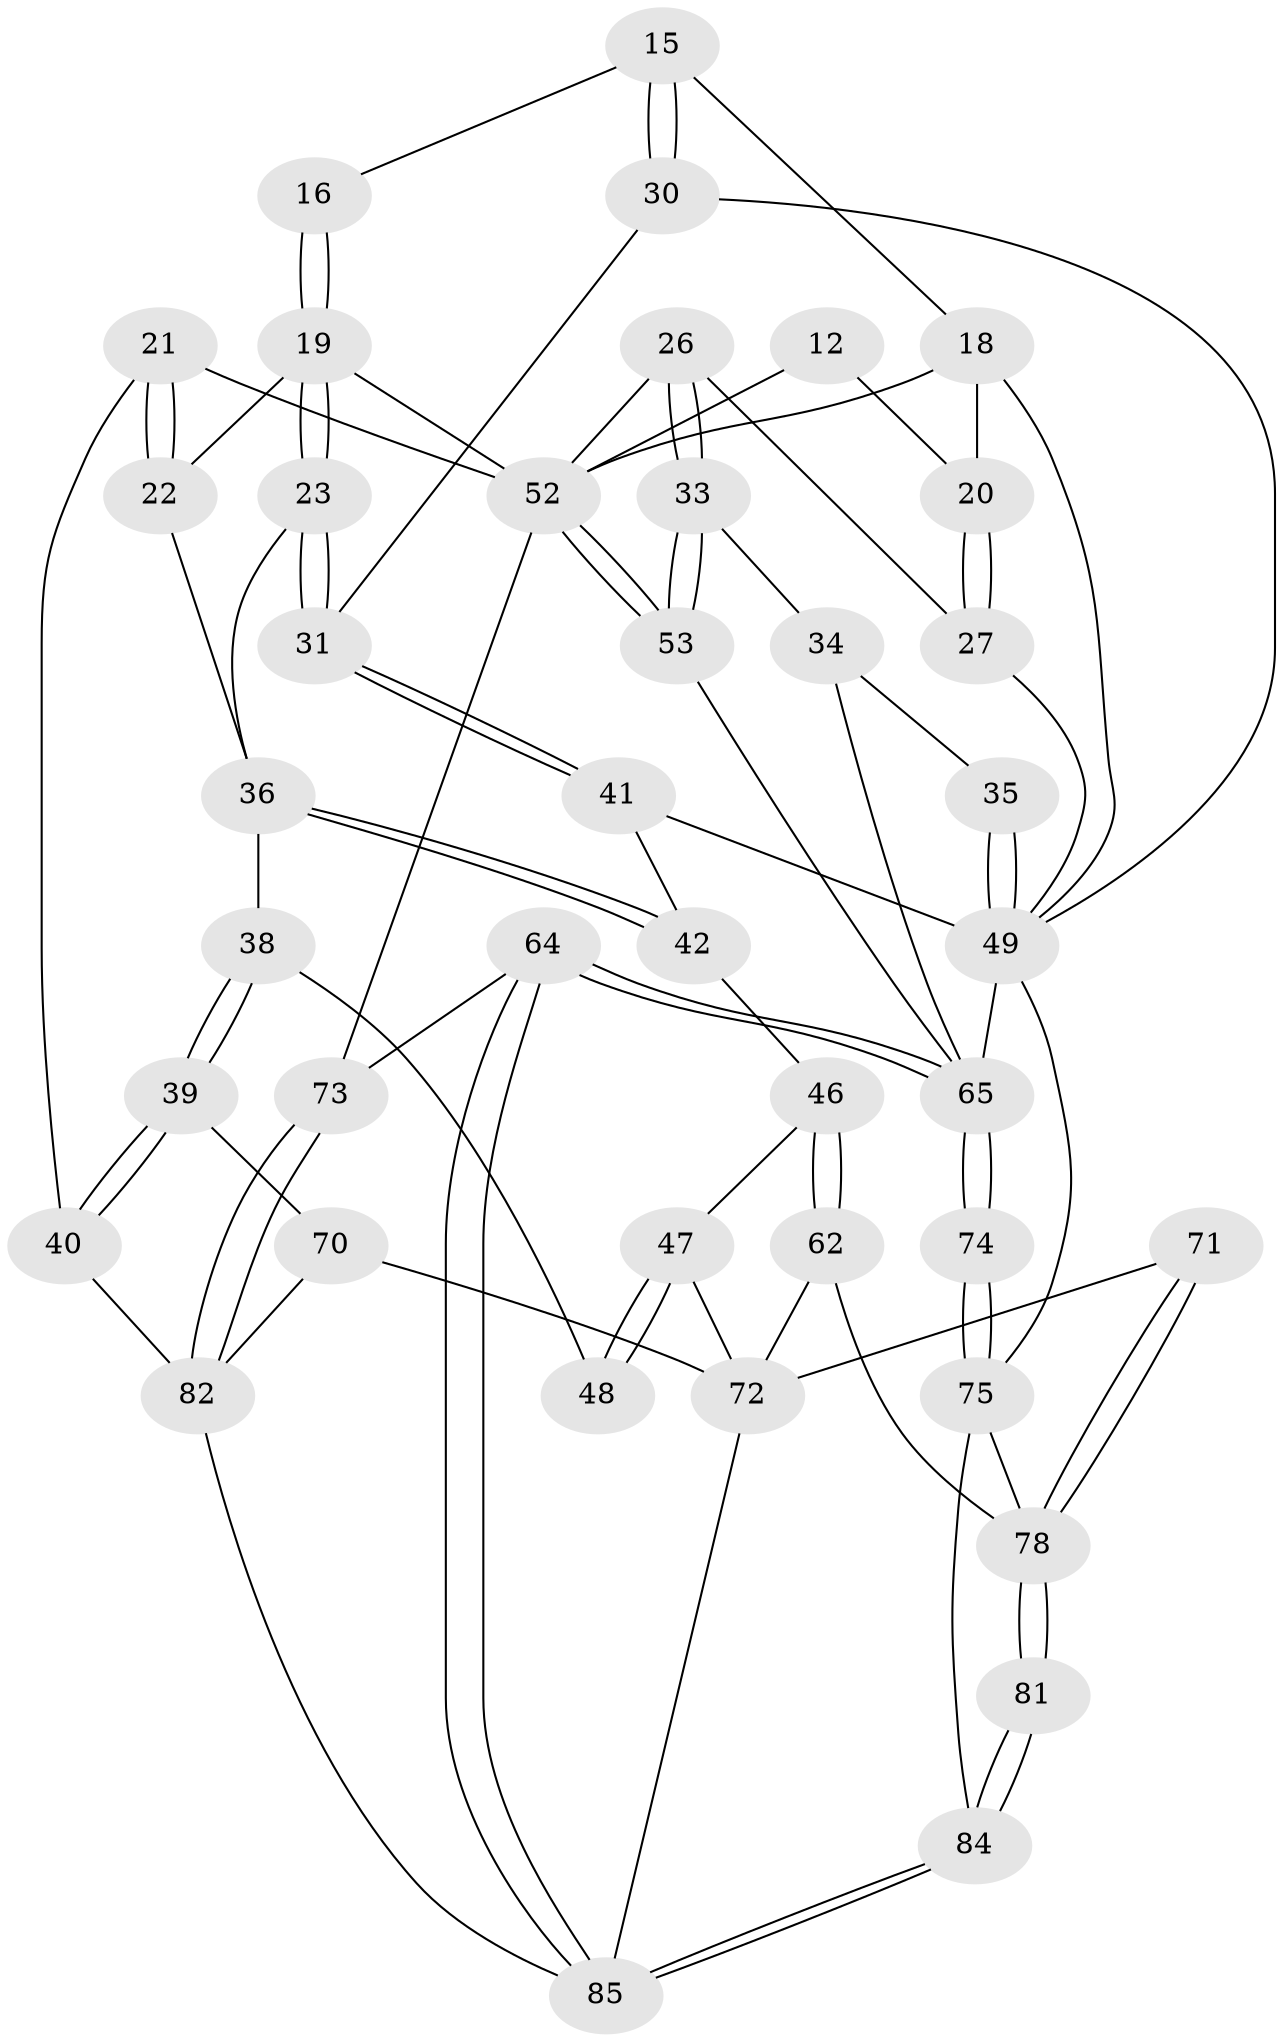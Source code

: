 // original degree distribution, {3: 0.023529411764705882, 4: 0.25882352941176473, 6: 0.2235294117647059, 5: 0.49411764705882355}
// Generated by graph-tools (version 1.1) at 2025/00/03/09/25 05:00:56]
// undirected, 42 vertices, 94 edges
graph export_dot {
graph [start="1"]
  node [color=gray90,style=filled];
  12 [pos="+1+0.09527445524849182",super="+11+9"];
  15 [pos="+0.4388509395812793+0.32062548917816547"];
  16 [pos="+0.35899738993504055+0.3288930969312038"];
  18 [pos="+0.6509526566961156+0.2694055706799613",super="+14"];
  19 [pos="+0.2612769613154222+0.37141208121995695",super="+7+6+8"];
  20 [pos="+0.7965634853729506+0.26042079300045967",super="+17"];
  21 [pos="+0+0.3390173746136165"];
  22 [pos="+0.03397532993352054+0.32212009638210254"];
  23 [pos="+0.24276890716563446+0.39283790559014375"];
  26 [pos="+0.9779882369717929+0.3904411698971156"];
  27 [pos="+0.8501174277845309+0.31529153497341794"];
  30 [pos="+0.4526458203667555+0.4456965281158657"];
  31 [pos="+0.38279060374671287+0.4889883977205302"];
  33 [pos="+0.8376906099142113+0.5603727628449368"];
  34 [pos="+0.7808243453101444+0.5580568783407135"];
  35 [pos="+0.7500326514032275+0.5368893728462051"];
  36 [pos="+0.16936345417542104+0.48448982049187267",super="+24"];
  38 [pos="+0.008606969446666555+0.5679086443119461",super="+37"];
  39 [pos="+0+0.5819209356075965"];
  40 [pos="+0+0.5344788876673954"];
  41 [pos="+0.37123847827017076+0.5670450842833551"];
  42 [pos="+0.317238981588795+0.5933589246248694"];
  46 [pos="+0.24367298733030812+0.6482337282745706",super="+45"];
  47 [pos="+0.15822850973820385+0.6538769214463375"];
  48 [pos="+0.15315940014597978+0.5732452569979295"];
  49 [pos="+0.5557216911531874+0.702097055202594",super="+44+32+29"];
  52 [pos="+1+0.6940322234524527",super="+25+13+10"];
  53 [pos="+0.908918724647311+0.651025593319775"];
  62 [pos="+0.2791688547173932+0.7647435481481007",super="+58"];
  64 [pos="+1+1"];
  65 [pos="+0.8437094059886291+0.9679887133276569",super="+61+59+60"];
  70 [pos="+0.17426117997824786+0.8637701345667244",super="+66+51"];
  71 [pos="+0.26719109854501755+0.8686244101404687"];
  72 [pos="+0.2451610298440261+0.8733748550137045",super="+69+50"];
  73 [pos="+0+1",super="+54"];
  74 [pos="+0.7694760583748648+0.9112912808435526"];
  75 [pos="+0.6878022131147858+0.9059346134122344",super="+55"];
  78 [pos="+0.44887494628136326+0.8857034828902792",super="+77+57"];
  81 [pos="+0.4514823145205715+0.9123012511258992",super="+80"];
  82 [pos="+0+1",super="+76"];
  84 [pos="+0.41890084291615587+1",super="+79"];
  85 [pos="+0.3899026693230848+1",super="+83"];
  12 -- 20 [weight=2];
  12 -- 52 [weight=3];
  15 -- 16;
  15 -- 30;
  15 -- 30;
  15 -- 18;
  16 -- 19 [weight=2];
  16 -- 19;
  18 -- 20;
  18 -- 49;
  18 -- 52;
  19 -- 23;
  19 -- 23;
  19 -- 52 [weight=2];
  19 -- 22;
  20 -- 27;
  20 -- 27;
  21 -- 22;
  21 -- 22;
  21 -- 40;
  21 -- 52;
  22 -- 36;
  23 -- 31;
  23 -- 31;
  23 -- 36;
  26 -- 27;
  26 -- 33;
  26 -- 33;
  26 -- 52;
  27 -- 49;
  30 -- 31;
  30 -- 49;
  31 -- 41;
  31 -- 41;
  33 -- 34;
  33 -- 53;
  33 -- 53;
  34 -- 35;
  34 -- 65;
  35 -- 49 [weight=2];
  35 -- 49;
  36 -- 42;
  36 -- 42;
  36 -- 38;
  38 -- 39;
  38 -- 39;
  38 -- 48 [weight=2];
  39 -- 40;
  39 -- 40;
  39 -- 70;
  40 -- 82;
  41 -- 42;
  41 -- 49;
  42 -- 46;
  46 -- 47;
  46 -- 62 [weight=2];
  46 -- 62;
  47 -- 48;
  47 -- 48;
  47 -- 72;
  49 -- 75;
  49 -- 65;
  52 -- 53;
  52 -- 53;
  52 -- 73 [weight=3];
  53 -- 65;
  62 -- 72;
  62 -- 78;
  64 -- 65;
  64 -- 65;
  64 -- 85;
  64 -- 85;
  64 -- 73;
  65 -- 74 [weight=2];
  65 -- 74;
  70 -- 82 [weight=2];
  70 -- 72 [weight=2];
  71 -- 72;
  71 -- 78 [weight=2];
  71 -- 78;
  72 -- 85;
  73 -- 82 [weight=2];
  73 -- 82;
  74 -- 75;
  74 -- 75;
  75 -- 78;
  75 -- 84;
  78 -- 81 [weight=2];
  78 -- 81;
  81 -- 84 [weight=2];
  81 -- 84;
  82 -- 85;
  84 -- 85;
  84 -- 85;
}
